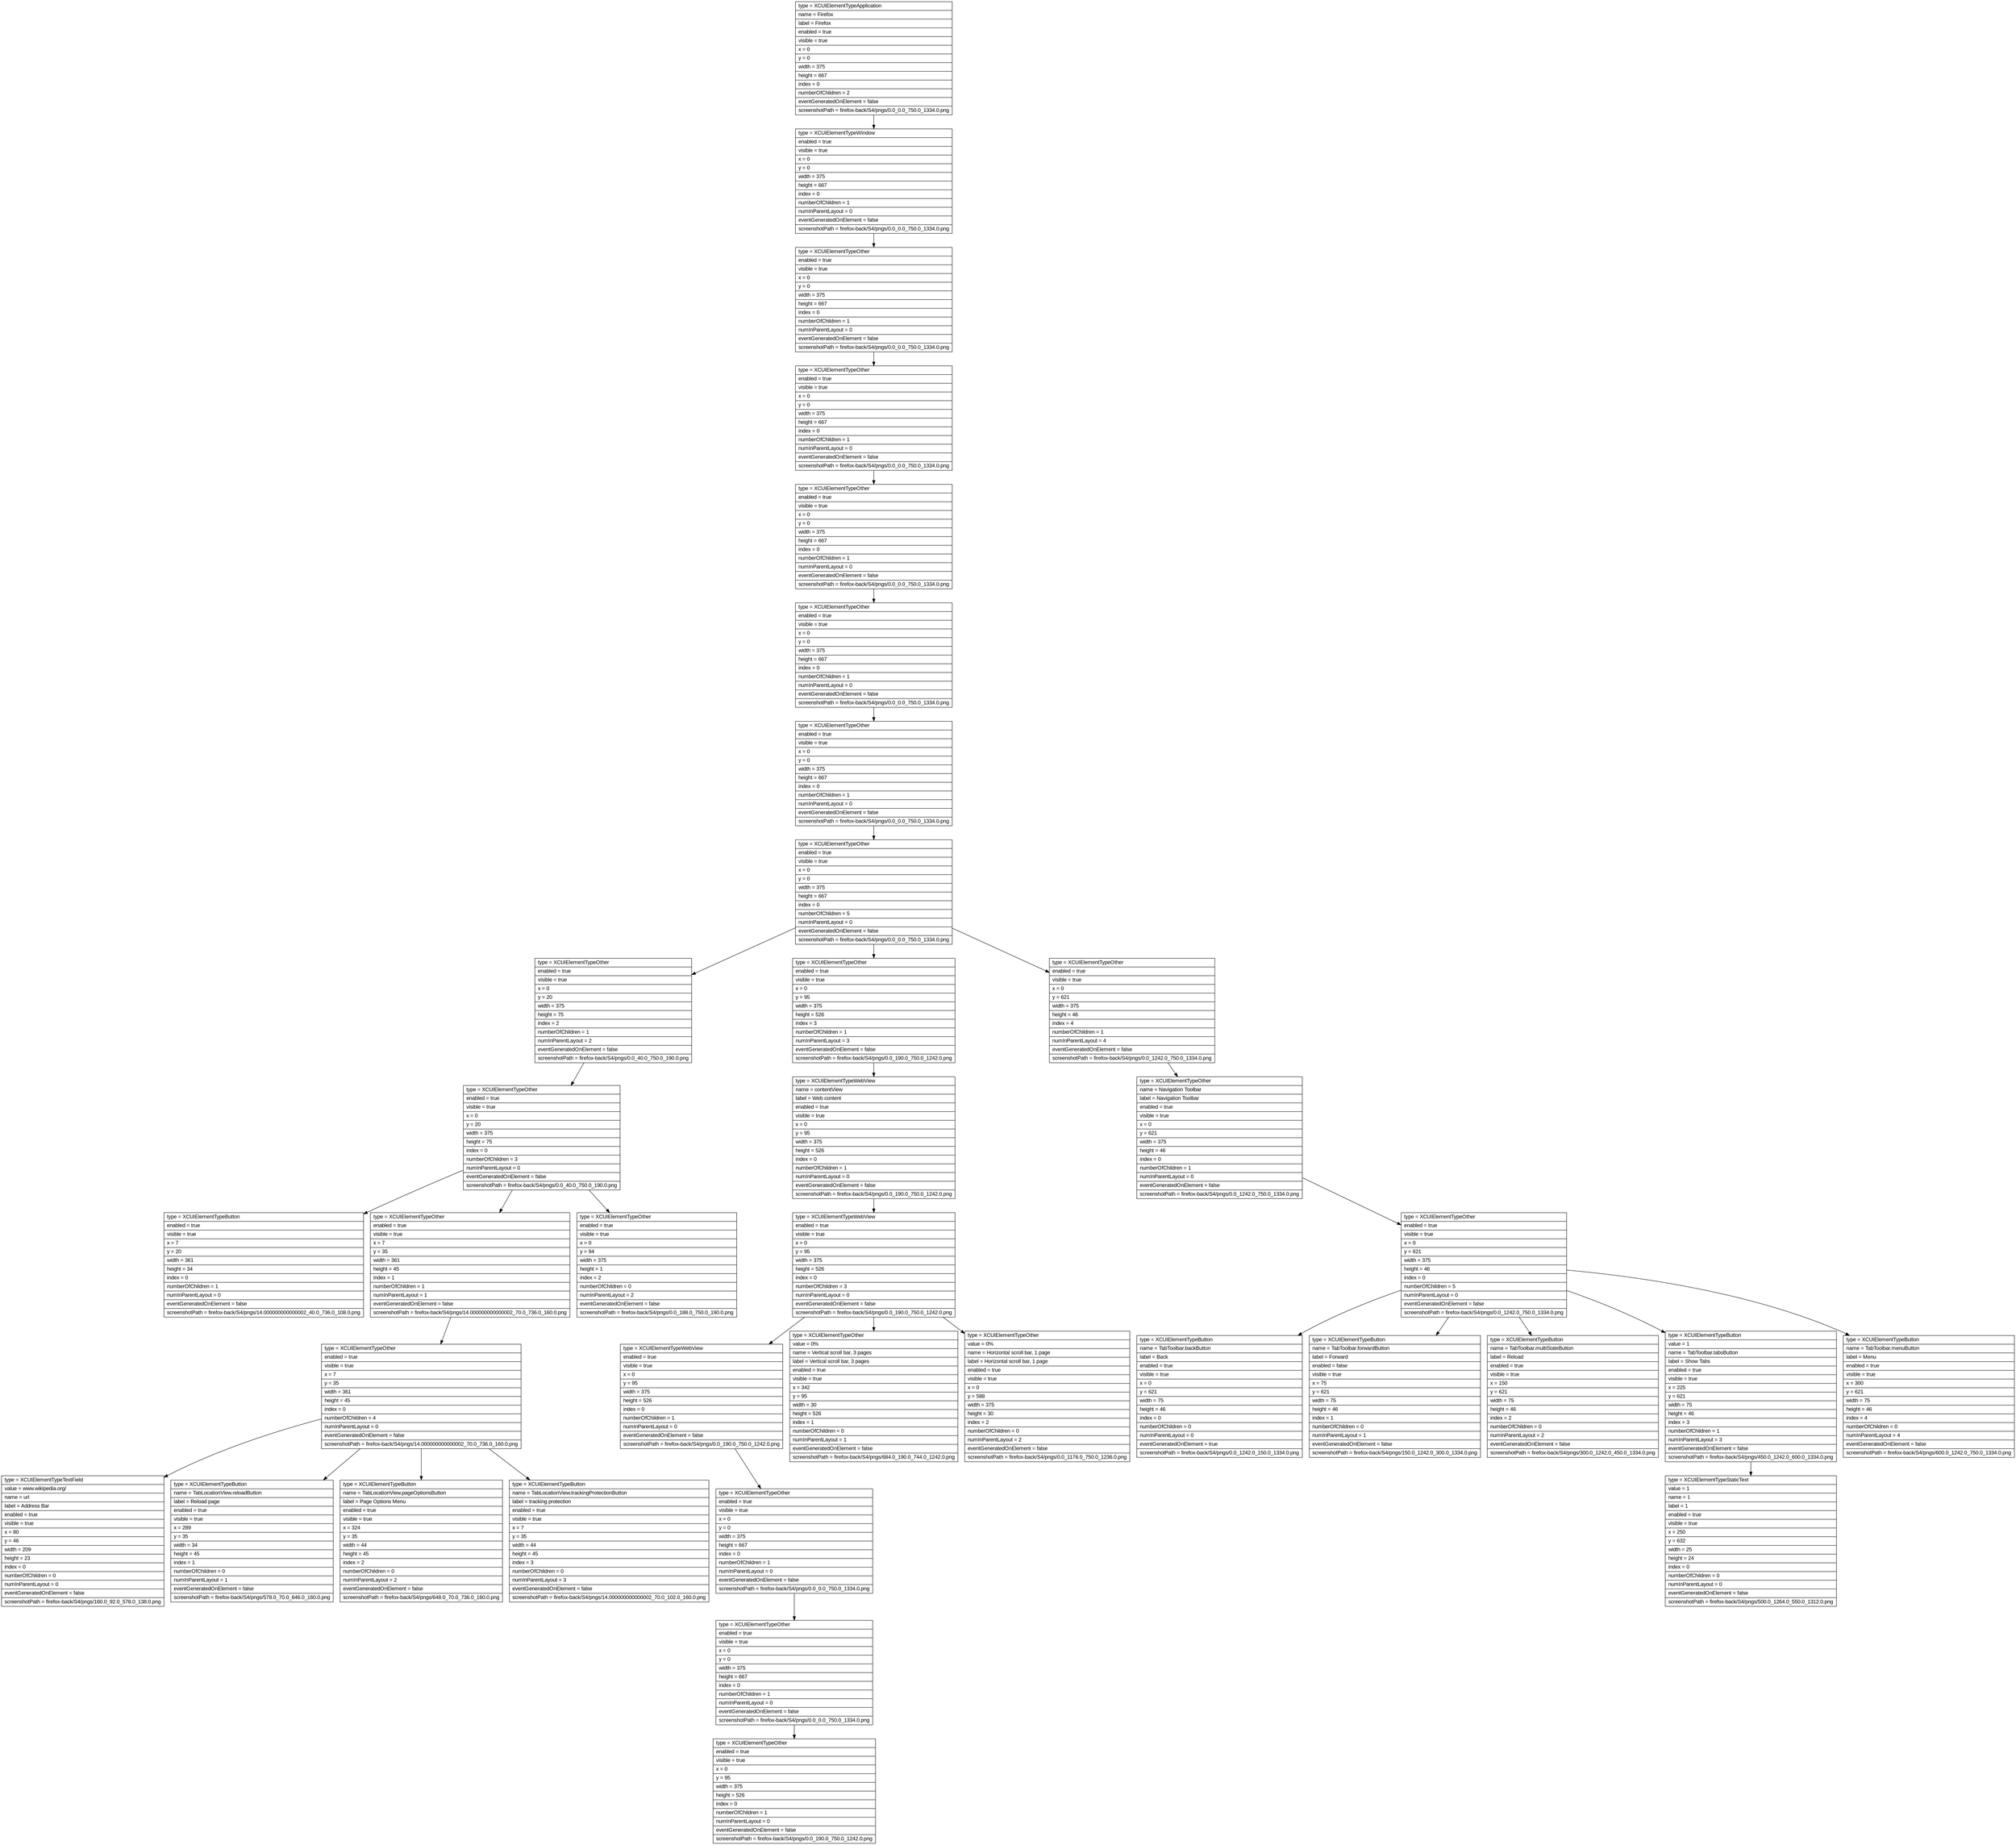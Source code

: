 digraph Layout {

	node [shape=record fontname=Arial];

	0	[label="{type = XCUIElementTypeApplication\l|name = Firefox\l|label = Firefox\l|enabled = true\l|visible = true\l|x = 0\l|y = 0\l|width = 375\l|height = 667\l|index = 0\l|numberOfChildren = 2\l|eventGeneratedOnElement = false \l|screenshotPath = firefox-back/S4/pngs/0.0_0.0_750.0_1334.0.png\l}"]
	1	[label="{type = XCUIElementTypeWindow\l|enabled = true\l|visible = true\l|x = 0\l|y = 0\l|width = 375\l|height = 667\l|index = 0\l|numberOfChildren = 1\l|numInParentLayout = 0\l|eventGeneratedOnElement = false \l|screenshotPath = firefox-back/S4/pngs/0.0_0.0_750.0_1334.0.png\l}"]
	2	[label="{type = XCUIElementTypeOther\l|enabled = true\l|visible = true\l|x = 0\l|y = 0\l|width = 375\l|height = 667\l|index = 0\l|numberOfChildren = 1\l|numInParentLayout = 0\l|eventGeneratedOnElement = false \l|screenshotPath = firefox-back/S4/pngs/0.0_0.0_750.0_1334.0.png\l}"]
	3	[label="{type = XCUIElementTypeOther\l|enabled = true\l|visible = true\l|x = 0\l|y = 0\l|width = 375\l|height = 667\l|index = 0\l|numberOfChildren = 1\l|numInParentLayout = 0\l|eventGeneratedOnElement = false \l|screenshotPath = firefox-back/S4/pngs/0.0_0.0_750.0_1334.0.png\l}"]
	4	[label="{type = XCUIElementTypeOther\l|enabled = true\l|visible = true\l|x = 0\l|y = 0\l|width = 375\l|height = 667\l|index = 0\l|numberOfChildren = 1\l|numInParentLayout = 0\l|eventGeneratedOnElement = false \l|screenshotPath = firefox-back/S4/pngs/0.0_0.0_750.0_1334.0.png\l}"]
	5	[label="{type = XCUIElementTypeOther\l|enabled = true\l|visible = true\l|x = 0\l|y = 0\l|width = 375\l|height = 667\l|index = 0\l|numberOfChildren = 1\l|numInParentLayout = 0\l|eventGeneratedOnElement = false \l|screenshotPath = firefox-back/S4/pngs/0.0_0.0_750.0_1334.0.png\l}"]
	6	[label="{type = XCUIElementTypeOther\l|enabled = true\l|visible = true\l|x = 0\l|y = 0\l|width = 375\l|height = 667\l|index = 0\l|numberOfChildren = 1\l|numInParentLayout = 0\l|eventGeneratedOnElement = false \l|screenshotPath = firefox-back/S4/pngs/0.0_0.0_750.0_1334.0.png\l}"]
	7	[label="{type = XCUIElementTypeOther\l|enabled = true\l|visible = true\l|x = 0\l|y = 0\l|width = 375\l|height = 667\l|index = 0\l|numberOfChildren = 5\l|numInParentLayout = 0\l|eventGeneratedOnElement = false \l|screenshotPath = firefox-back/S4/pngs/0.0_0.0_750.0_1334.0.png\l}"]
	8	[label="{type = XCUIElementTypeOther\l|enabled = true\l|visible = true\l|x = 0\l|y = 20\l|width = 375\l|height = 75\l|index = 2\l|numberOfChildren = 1\l|numInParentLayout = 2\l|eventGeneratedOnElement = false \l|screenshotPath = firefox-back/S4/pngs/0.0_40.0_750.0_190.0.png\l}"]
	9	[label="{type = XCUIElementTypeOther\l|enabled = true\l|visible = true\l|x = 0\l|y = 95\l|width = 375\l|height = 526\l|index = 3\l|numberOfChildren = 1\l|numInParentLayout = 3\l|eventGeneratedOnElement = false \l|screenshotPath = firefox-back/S4/pngs/0.0_190.0_750.0_1242.0.png\l}"]
	10	[label="{type = XCUIElementTypeOther\l|enabled = true\l|visible = true\l|x = 0\l|y = 621\l|width = 375\l|height = 46\l|index = 4\l|numberOfChildren = 1\l|numInParentLayout = 4\l|eventGeneratedOnElement = false \l|screenshotPath = firefox-back/S4/pngs/0.0_1242.0_750.0_1334.0.png\l}"]
	11	[label="{type = XCUIElementTypeOther\l|enabled = true\l|visible = true\l|x = 0\l|y = 20\l|width = 375\l|height = 75\l|index = 0\l|numberOfChildren = 3\l|numInParentLayout = 0\l|eventGeneratedOnElement = false \l|screenshotPath = firefox-back/S4/pngs/0.0_40.0_750.0_190.0.png\l}"]
	12	[label="{type = XCUIElementTypeWebView\l|name = contentView\l|label = Web content\l|enabled = true\l|visible = true\l|x = 0\l|y = 95\l|width = 375\l|height = 526\l|index = 0\l|numberOfChildren = 1\l|numInParentLayout = 0\l|eventGeneratedOnElement = false \l|screenshotPath = firefox-back/S4/pngs/0.0_190.0_750.0_1242.0.png\l}"]
	13	[label="{type = XCUIElementTypeOther\l|name = Navigation Toolbar\l|label = Navigation Toolbar\l|enabled = true\l|visible = true\l|x = 0\l|y = 621\l|width = 375\l|height = 46\l|index = 0\l|numberOfChildren = 1\l|numInParentLayout = 0\l|eventGeneratedOnElement = false \l|screenshotPath = firefox-back/S4/pngs/0.0_1242.0_750.0_1334.0.png\l}"]
	14	[label="{type = XCUIElementTypeButton\l|enabled = true\l|visible = true\l|x = 7\l|y = 20\l|width = 361\l|height = 34\l|index = 0\l|numberOfChildren = 1\l|numInParentLayout = 0\l|eventGeneratedOnElement = false \l|screenshotPath = firefox-back/S4/pngs/14.000000000000002_40.0_736.0_108.0.png\l}"]
	15	[label="{type = XCUIElementTypeOther\l|enabled = true\l|visible = true\l|x = 7\l|y = 35\l|width = 361\l|height = 45\l|index = 1\l|numberOfChildren = 1\l|numInParentLayout = 1\l|eventGeneratedOnElement = false \l|screenshotPath = firefox-back/S4/pngs/14.000000000000002_70.0_736.0_160.0.png\l}"]
	16	[label="{type = XCUIElementTypeOther\l|enabled = true\l|visible = true\l|x = 0\l|y = 94\l|width = 375\l|height = 1\l|index = 2\l|numberOfChildren = 0\l|numInParentLayout = 2\l|eventGeneratedOnElement = false \l|screenshotPath = firefox-back/S4/pngs/0.0_188.0_750.0_190.0.png\l}"]
	17	[label="{type = XCUIElementTypeWebView\l|enabled = true\l|visible = true\l|x = 0\l|y = 95\l|width = 375\l|height = 526\l|index = 0\l|numberOfChildren = 3\l|numInParentLayout = 0\l|eventGeneratedOnElement = false \l|screenshotPath = firefox-back/S4/pngs/0.0_190.0_750.0_1242.0.png\l}"]
	18	[label="{type = XCUIElementTypeOther\l|enabled = true\l|visible = true\l|x = 0\l|y = 621\l|width = 375\l|height = 46\l|index = 0\l|numberOfChildren = 5\l|numInParentLayout = 0\l|eventGeneratedOnElement = false \l|screenshotPath = firefox-back/S4/pngs/0.0_1242.0_750.0_1334.0.png\l}"]
	19	[label="{type = XCUIElementTypeOther\l|enabled = true\l|visible = true\l|x = 7\l|y = 35\l|width = 361\l|height = 45\l|index = 0\l|numberOfChildren = 4\l|numInParentLayout = 0\l|eventGeneratedOnElement = false \l|screenshotPath = firefox-back/S4/pngs/14.000000000000002_70.0_736.0_160.0.png\l}"]
	20	[label="{type = XCUIElementTypeWebView\l|enabled = true\l|visible = true\l|x = 0\l|y = 95\l|width = 375\l|height = 526\l|index = 0\l|numberOfChildren = 1\l|numInParentLayout = 0\l|eventGeneratedOnElement = false \l|screenshotPath = firefox-back/S4/pngs/0.0_190.0_750.0_1242.0.png\l}"]
	21	[label="{type = XCUIElementTypeOther\l|value = 0%\l|name = Vertical scroll bar, 3 pages\l|label = Vertical scroll bar, 3 pages\l|enabled = true\l|visible = true\l|x = 342\l|y = 95\l|width = 30\l|height = 526\l|index = 1\l|numberOfChildren = 0\l|numInParentLayout = 1\l|eventGeneratedOnElement = false \l|screenshotPath = firefox-back/S4/pngs/684.0_190.0_744.0_1242.0.png\l}"]
	22	[label="{type = XCUIElementTypeOther\l|value = 0%\l|name = Horizontal scroll bar, 1 page\l|label = Horizontal scroll bar, 1 page\l|enabled = true\l|visible = true\l|x = 0\l|y = 588\l|width = 375\l|height = 30\l|index = 2\l|numberOfChildren = 0\l|numInParentLayout = 2\l|eventGeneratedOnElement = false \l|screenshotPath = firefox-back/S4/pngs/0.0_1176.0_750.0_1236.0.png\l}"]
	23	[label="{type = XCUIElementTypeButton\l|name = TabToolbar.backButton\l|label = Back\l|enabled = true\l|visible = true\l|x = 0\l|y = 621\l|width = 75\l|height = 46\l|index = 0\l|numberOfChildren = 0\l|numInParentLayout = 0\l|eventGeneratedOnElement = true \l|screenshotPath = firefox-back/S4/pngs/0.0_1242.0_150.0_1334.0.png\l}"]
	24	[label="{type = XCUIElementTypeButton\l|name = TabToolbar.forwardButton\l|label = Forward\l|enabled = false\l|visible = true\l|x = 75\l|y = 621\l|width = 75\l|height = 46\l|index = 1\l|numberOfChildren = 0\l|numInParentLayout = 1\l|eventGeneratedOnElement = false \l|screenshotPath = firefox-back/S4/pngs/150.0_1242.0_300.0_1334.0.png\l}"]
	25	[label="{type = XCUIElementTypeButton\l|name = TabToolbar.multiStateButton\l|label = Reload\l|enabled = true\l|visible = true\l|x = 150\l|y = 621\l|width = 75\l|height = 46\l|index = 2\l|numberOfChildren = 0\l|numInParentLayout = 2\l|eventGeneratedOnElement = false \l|screenshotPath = firefox-back/S4/pngs/300.0_1242.0_450.0_1334.0.png\l}"]
	26	[label="{type = XCUIElementTypeButton\l|value = 1\l|name = TabToolbar.tabsButton\l|label = Show Tabs\l|enabled = true\l|visible = true\l|x = 225\l|y = 621\l|width = 75\l|height = 46\l|index = 3\l|numberOfChildren = 1\l|numInParentLayout = 3\l|eventGeneratedOnElement = false \l|screenshotPath = firefox-back/S4/pngs/450.0_1242.0_600.0_1334.0.png\l}"]
	27	[label="{type = XCUIElementTypeButton\l|name = TabToolbar.menuButton\l|label = Menu\l|enabled = true\l|visible = true\l|x = 300\l|y = 621\l|width = 75\l|height = 46\l|index = 4\l|numberOfChildren = 0\l|numInParentLayout = 4\l|eventGeneratedOnElement = false \l|screenshotPath = firefox-back/S4/pngs/600.0_1242.0_750.0_1334.0.png\l}"]
	28	[label="{type = XCUIElementTypeTextField\l|value = www.wikipedia.org/\l|name = url\l|label = Address Bar\l|enabled = true\l|visible = true\l|x = 80\l|y = 46\l|width = 209\l|height = 23\l|index = 0\l|numberOfChildren = 0\l|numInParentLayout = 0\l|eventGeneratedOnElement = false \l|screenshotPath = firefox-back/S4/pngs/160.0_92.0_578.0_138.0.png\l}"]
	29	[label="{type = XCUIElementTypeButton\l|name = TabLocationView.reloadButton\l|label = Reload page\l|enabled = true\l|visible = true\l|x = 289\l|y = 35\l|width = 34\l|height = 45\l|index = 1\l|numberOfChildren = 0\l|numInParentLayout = 1\l|eventGeneratedOnElement = false \l|screenshotPath = firefox-back/S4/pngs/578.0_70.0_646.0_160.0.png\l}"]
	30	[label="{type = XCUIElementTypeButton\l|name = TabLocationView.pageOptionsButton\l|label = Page Options Menu\l|enabled = true\l|visible = true\l|x = 324\l|y = 35\l|width = 44\l|height = 45\l|index = 2\l|numberOfChildren = 0\l|numInParentLayout = 2\l|eventGeneratedOnElement = false \l|screenshotPath = firefox-back/S4/pngs/648.0_70.0_736.0_160.0.png\l}"]
	31	[label="{type = XCUIElementTypeButton\l|name = TabLocationView.trackingProtectionButton\l|label = tracking protection\l|enabled = true\l|visible = true\l|x = 7\l|y = 35\l|width = 44\l|height = 45\l|index = 3\l|numberOfChildren = 0\l|numInParentLayout = 3\l|eventGeneratedOnElement = false \l|screenshotPath = firefox-back/S4/pngs/14.000000000000002_70.0_102.0_160.0.png\l}"]
	32	[label="{type = XCUIElementTypeOther\l|enabled = true\l|visible = true\l|x = 0\l|y = 0\l|width = 375\l|height = 667\l|index = 0\l|numberOfChildren = 1\l|numInParentLayout = 0\l|eventGeneratedOnElement = false \l|screenshotPath = firefox-back/S4/pngs/0.0_0.0_750.0_1334.0.png\l}"]
	33	[label="{type = XCUIElementTypeStaticText\l|value = 1\l|name = 1\l|label = 1\l|enabled = true\l|visible = true\l|x = 250\l|y = 632\l|width = 25\l|height = 24\l|index = 0\l|numberOfChildren = 0\l|numInParentLayout = 0\l|eventGeneratedOnElement = false \l|screenshotPath = firefox-back/S4/pngs/500.0_1264.0_550.0_1312.0.png\l}"]
	34	[label="{type = XCUIElementTypeOther\l|enabled = true\l|visible = true\l|x = 0\l|y = 0\l|width = 375\l|height = 667\l|index = 0\l|numberOfChildren = 1\l|numInParentLayout = 0\l|eventGeneratedOnElement = false \l|screenshotPath = firefox-back/S4/pngs/0.0_0.0_750.0_1334.0.png\l}"]
	35	[label="{type = XCUIElementTypeOther\l|enabled = true\l|visible = true\l|x = 0\l|y = 95\l|width = 375\l|height = 526\l|index = 0\l|numberOfChildren = 1\l|numInParentLayout = 0\l|eventGeneratedOnElement = false \l|screenshotPath = firefox-back/S4/pngs/0.0_190.0_750.0_1242.0.png\l}"]


	0 -> 1
	1 -> 2
	2 -> 3
	3 -> 4
	4 -> 5
	5 -> 6
	6 -> 7
	7 -> 8
	7 -> 9
	7 -> 10
	8 -> 11
	9 -> 12
	10 -> 13
	11 -> 14
	11 -> 15
	11 -> 16
	12 -> 17
	13 -> 18
	15 -> 19
	17 -> 20
	17 -> 21
	17 -> 22
	18 -> 23
	18 -> 24
	18 -> 25
	18 -> 26
	18 -> 27
	19 -> 28
	19 -> 29
	19 -> 30
	19 -> 31
	20 -> 32
	26 -> 33
	32 -> 34
	34 -> 35


}